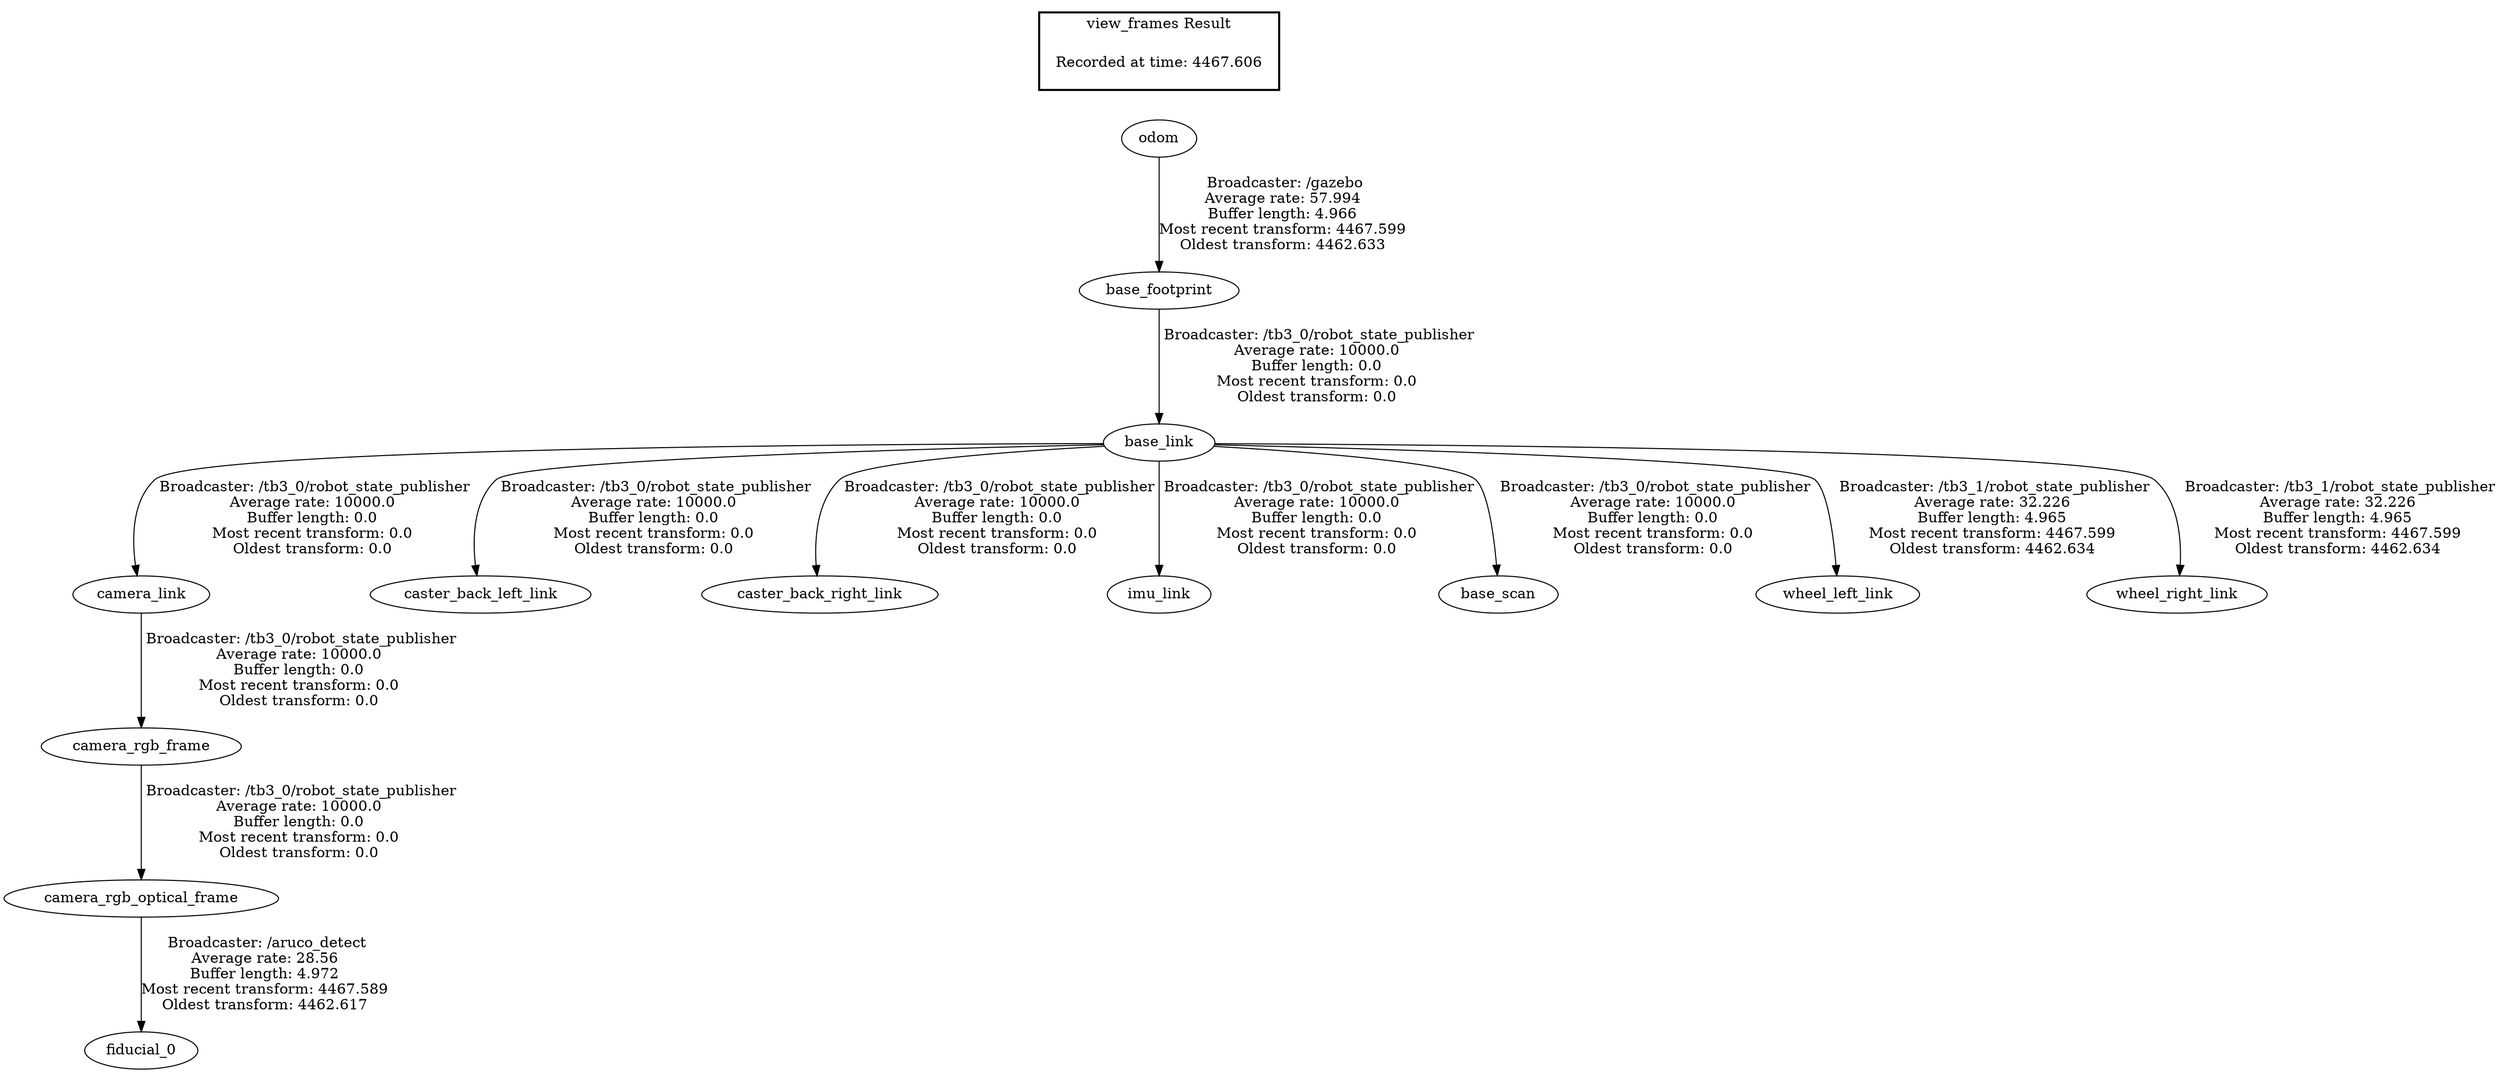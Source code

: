 digraph G {
"base_footprint" -> "base_link"[label=" Broadcaster: /tb3_0/robot_state_publisher\nAverage rate: 10000.0\nBuffer length: 0.0\nMost recent transform: 0.0\nOldest transform: 0.0\n"];
"odom" -> "base_footprint"[label=" Broadcaster: /gazebo\nAverage rate: 57.994\nBuffer length: 4.966\nMost recent transform: 4467.599\nOldest transform: 4462.633\n"];
"base_link" -> "camera_link"[label=" Broadcaster: /tb3_0/robot_state_publisher\nAverage rate: 10000.0\nBuffer length: 0.0\nMost recent transform: 0.0\nOldest transform: 0.0\n"];
"camera_link" -> "camera_rgb_frame"[label=" Broadcaster: /tb3_0/robot_state_publisher\nAverage rate: 10000.0\nBuffer length: 0.0\nMost recent transform: 0.0\nOldest transform: 0.0\n"];
"camera_rgb_frame" -> "camera_rgb_optical_frame"[label=" Broadcaster: /tb3_0/robot_state_publisher\nAverage rate: 10000.0\nBuffer length: 0.0\nMost recent transform: 0.0\nOldest transform: 0.0\n"];
"base_link" -> "caster_back_left_link"[label=" Broadcaster: /tb3_0/robot_state_publisher\nAverage rate: 10000.0\nBuffer length: 0.0\nMost recent transform: 0.0\nOldest transform: 0.0\n"];
"base_link" -> "caster_back_right_link"[label=" Broadcaster: /tb3_0/robot_state_publisher\nAverage rate: 10000.0\nBuffer length: 0.0\nMost recent transform: 0.0\nOldest transform: 0.0\n"];
"base_link" -> "imu_link"[label=" Broadcaster: /tb3_0/robot_state_publisher\nAverage rate: 10000.0\nBuffer length: 0.0\nMost recent transform: 0.0\nOldest transform: 0.0\n"];
"base_link" -> "base_scan"[label=" Broadcaster: /tb3_0/robot_state_publisher\nAverage rate: 10000.0\nBuffer length: 0.0\nMost recent transform: 0.0\nOldest transform: 0.0\n"];
"camera_rgb_optical_frame" -> "fiducial_0"[label=" Broadcaster: /aruco_detect\nAverage rate: 28.56\nBuffer length: 4.972\nMost recent transform: 4467.589\nOldest transform: 4462.617\n"];
"base_link" -> "wheel_left_link"[label=" Broadcaster: /tb3_1/robot_state_publisher\nAverage rate: 32.226\nBuffer length: 4.965\nMost recent transform: 4467.599\nOldest transform: 4462.634\n"];
"base_link" -> "wheel_right_link"[label=" Broadcaster: /tb3_1/robot_state_publisher\nAverage rate: 32.226\nBuffer length: 4.965\nMost recent transform: 4467.599\nOldest transform: 4462.634\n"];
edge [style=invis];
 subgraph cluster_legend { style=bold; color=black; label ="view_frames Result";
"Recorded at time: 4467.606"[ shape=plaintext ] ;
}->"odom";
}